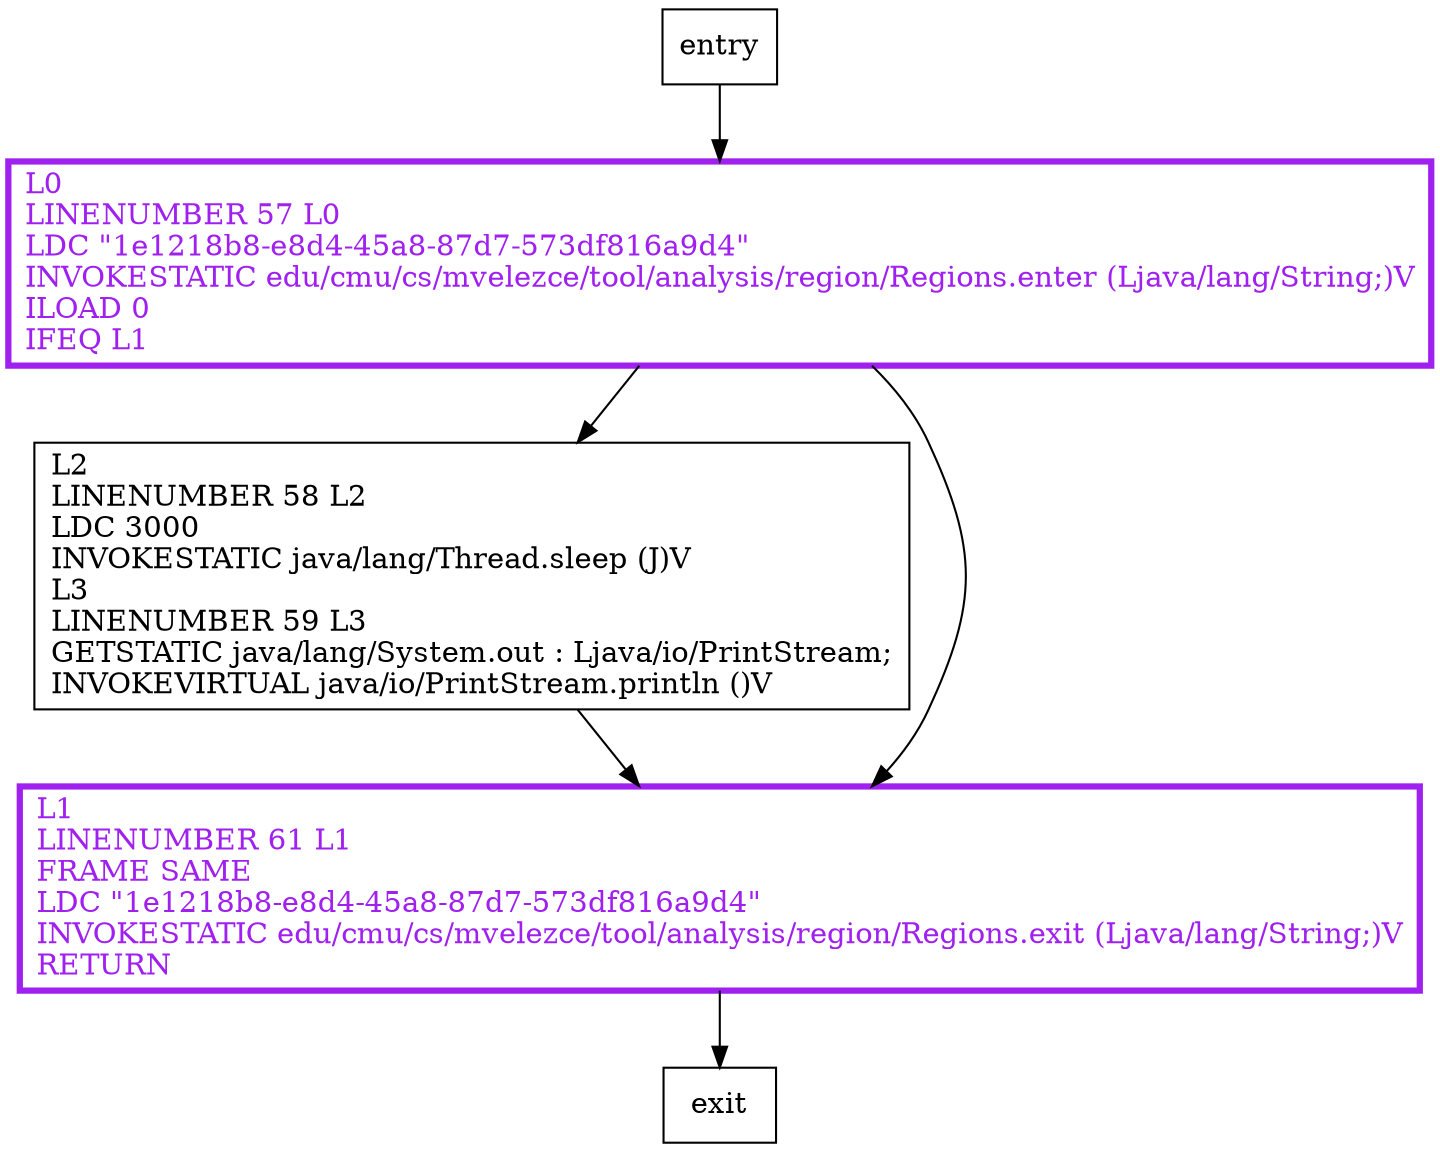 digraph boo {
node [shape=record];
1621942830 [label="L2\lLINENUMBER 58 L2\lLDC 3000\lINVOKESTATIC java/lang/Thread.sleep (J)V\lL3\lLINENUMBER 59 L3\lGETSTATIC java/lang/System.out : Ljava/io/PrintStream;\lINVOKEVIRTUAL java/io/PrintStream.println ()V\l"];
574637600 [label="L1\lLINENUMBER 61 L1\lFRAME SAME\lLDC \"1e1218b8-e8d4-45a8-87d7-573df816a9d4\"\lINVOKESTATIC edu/cmu/cs/mvelezce/tool/analysis/region/Regions.exit (Ljava/lang/String;)V\lRETURN\l"];
1944071931 [label="L0\lLINENUMBER 57 L0\lLDC \"1e1218b8-e8d4-45a8-87d7-573df816a9d4\"\lINVOKESTATIC edu/cmu/cs/mvelezce/tool/analysis/region/Regions.enter (Ljava/lang/String;)V\lILOAD 0\lIFEQ L1\l"];
entry;
exit;
1621942830 -> 574637600;
entry -> 1944071931;
574637600 -> exit;
1944071931 -> 1621942830;
1944071931 -> 574637600;
574637600[fontcolor="purple", penwidth=3, color="purple"];
1944071931[fontcolor="purple", penwidth=3, color="purple"];
}
